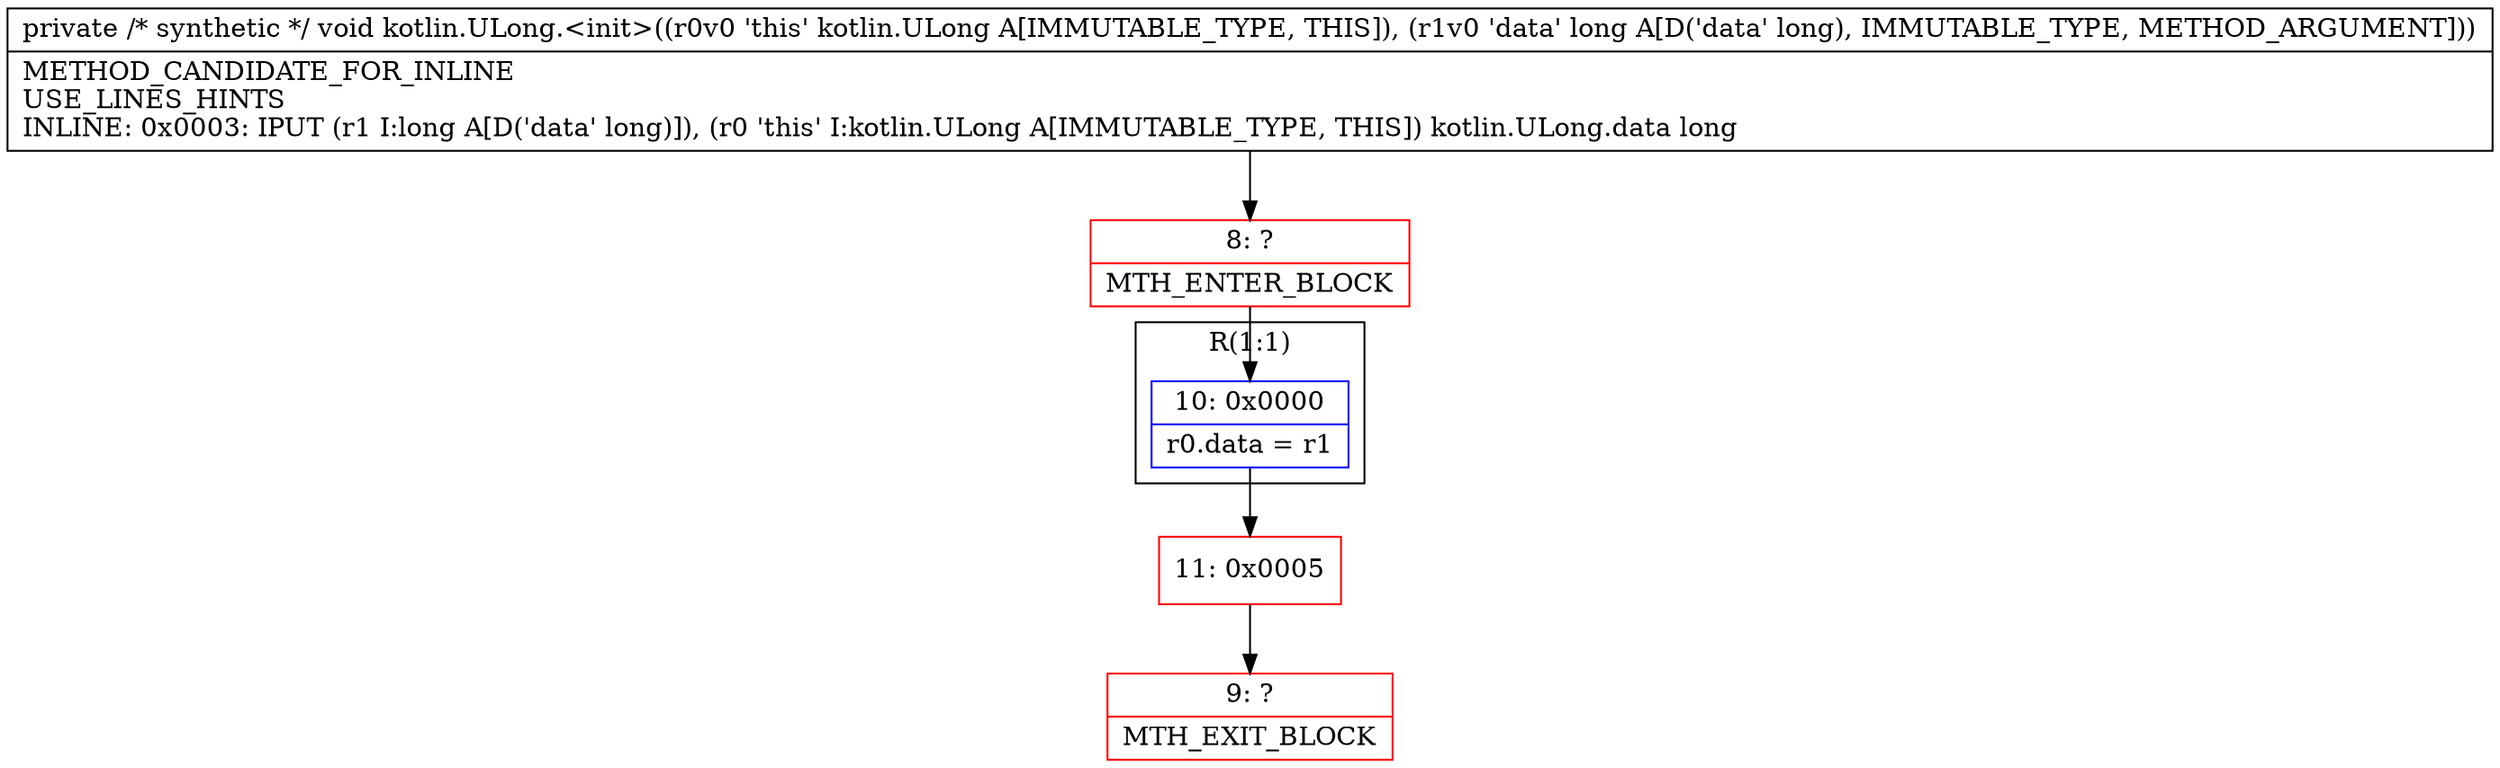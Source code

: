 digraph "CFG forkotlin.ULong.\<init\>(J)V" {
subgraph cluster_Region_1149216320 {
label = "R(1:1)";
node [shape=record,color=blue];
Node_10 [shape=record,label="{10\:\ 0x0000|r0.data = r1\l}"];
}
Node_8 [shape=record,color=red,label="{8\:\ ?|MTH_ENTER_BLOCK\l}"];
Node_11 [shape=record,color=red,label="{11\:\ 0x0005}"];
Node_9 [shape=record,color=red,label="{9\:\ ?|MTH_EXIT_BLOCK\l}"];
MethodNode[shape=record,label="{private \/* synthetic *\/ void kotlin.ULong.\<init\>((r0v0 'this' kotlin.ULong A[IMMUTABLE_TYPE, THIS]), (r1v0 'data' long A[D('data' long), IMMUTABLE_TYPE, METHOD_ARGUMENT]))  | METHOD_CANDIDATE_FOR_INLINE\lUSE_LINES_HINTS\lINLINE: 0x0003: IPUT  (r1 I:long A[D('data' long)]), (r0 'this' I:kotlin.ULong A[IMMUTABLE_TYPE, THIS]) kotlin.ULong.data long\l}"];
MethodNode -> Node_8;Node_10 -> Node_11;
Node_8 -> Node_10;
Node_11 -> Node_9;
}


